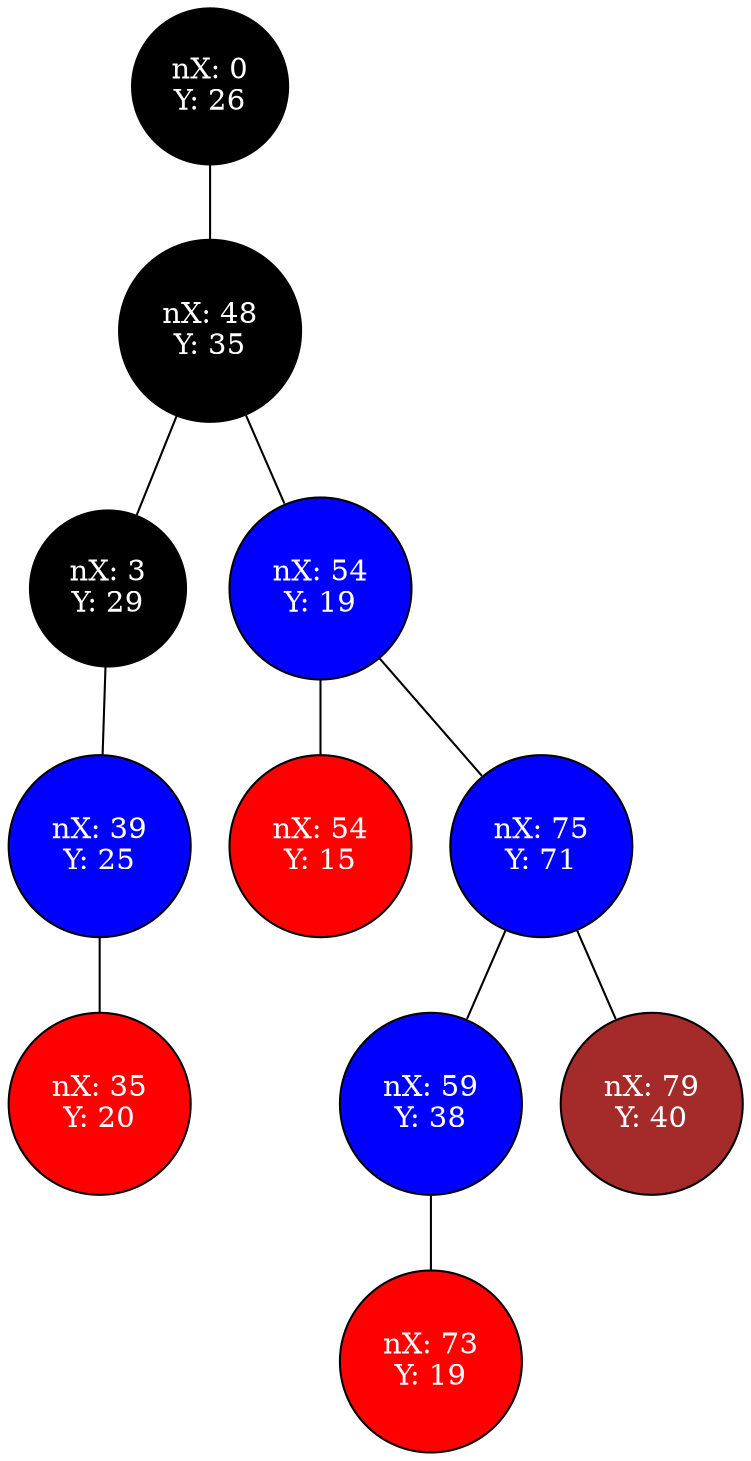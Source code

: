 graph G {
	rankdir=TB;
	node [shape=circle];
	"0x655228870f20" [label="nX: 0\nY: 26", color=black, fontcolor=white, style=filled, fillcolor=black];
	"0x655228870f20" -- "0x655228870ce0";
	"0x655228870ce0" [label="nX: 48\nY: 35", color=black, fontcolor=white, style=filled, fillcolor=black];
	"0x655228870ce0" -- "0x655228870e00";
	"0x655228870e00" [label="nX: 3\nY: 29", color=black, fontcolor=white, style=filled, fillcolor=black];
	"0x655228870e00" -- "0x655228871340";
	"0x655228871340" [label="nX: 39\nY: 25", color=black, fontcolor=white, style=filled, fillcolor=blue];
	"0x655228871340" -- "0x655228871030";
	"0x655228871030" [label="nX: 35\nY: 20", color=black, fontcolor=white, style=filled, fillcolor=Red];
	"0x655228870ce0" -- "0x655228871430";
	"0x655228871430" [label="nX: 54\nY: 19", color=black, fontcolor=white, style=filled, fillcolor=blue];
	"0x655228871430" -- "0x655228871140";
	"0x655228871140" [label="nX: 54\nY: 15", color=black, fontcolor=white, style=filled, fillcolor=Red];
	"0x655228871430" -- "0x655228871610";
	"0x655228871610" [label="nX: 75\nY: 71", color=black, fontcolor=white, style=filled, fillcolor=blue];
	"0x655228871610" -- "0x655228871520";
	"0x655228871520" [label="nX: 59\nY: 38", color=black, fontcolor=white, style=filled, fillcolor=blue];
	"0x655228871520" -- "0x655228871250";
	"0x655228871250" [label="nX: 73\nY: 19", color=black, fontcolor=white, style=filled, fillcolor=Red];
	"0x655228871610" -- "0x655228871940";
	"0x655228871940" [label="nX: 79\nY: 40", color=black, fontcolor=white, style=filled, fillcolor=brown];
}
